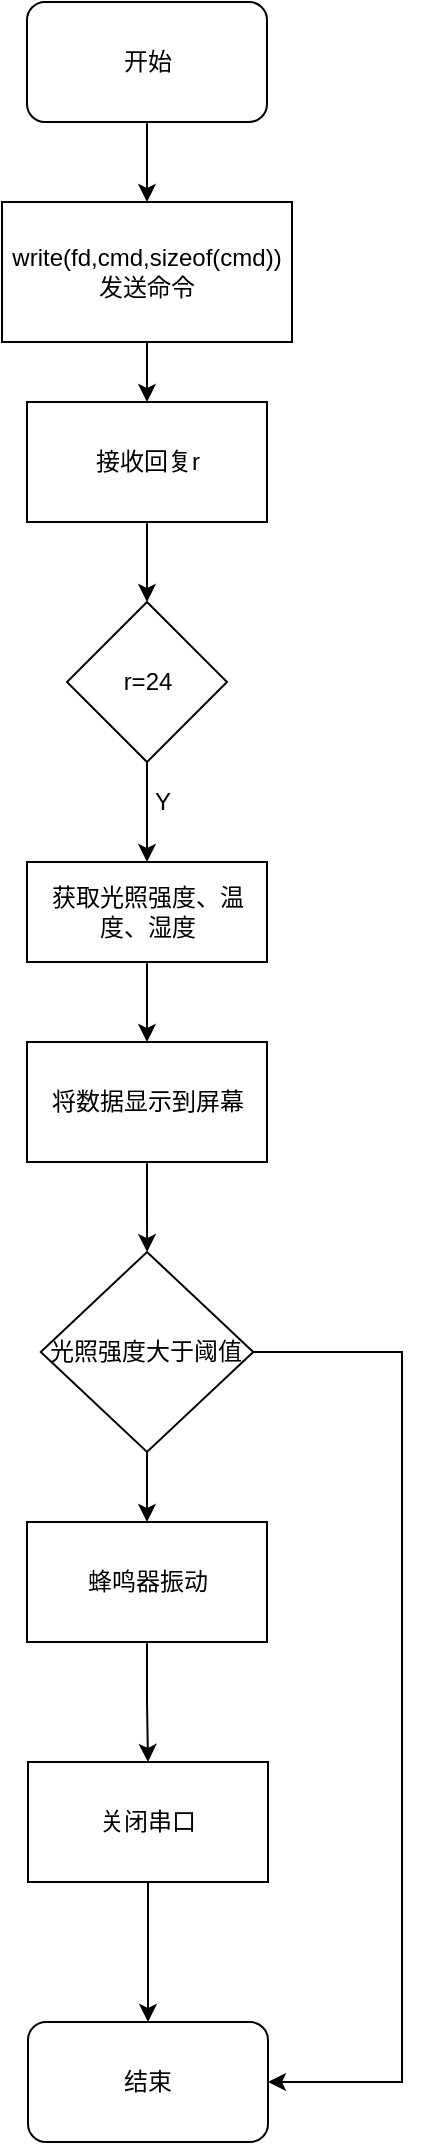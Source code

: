 <mxfile version="18.1.3" type="github">
  <diagram id="qUnpE-NOh7HRXsuXpmxV" name="第 2 页">
    <mxGraphModel dx="1483" dy="1870" grid="1" gridSize="10" guides="1" tooltips="1" connect="1" arrows="1" fold="1" page="1" pageScale="1" pageWidth="827" pageHeight="1169" math="0" shadow="0">
      <root>
        <mxCell id="0" />
        <mxCell id="1" parent="0" />
        <mxCell id="U0fIYRRx1y2WyBaewGnt-6" style="edgeStyle=orthogonalEdgeStyle;rounded=0;orthogonalLoop=1;jettySize=auto;html=1;exitX=0.5;exitY=1;exitDx=0;exitDy=0;entryX=0.5;entryY=0;entryDx=0;entryDy=0;" edge="1" parent="1" source="U0fIYRRx1y2WyBaewGnt-1" target="U0fIYRRx1y2WyBaewGnt-5">
          <mxGeometry relative="1" as="geometry" />
        </mxCell>
        <mxCell id="U0fIYRRx1y2WyBaewGnt-1" value="write(fd,cmd,sizeof(cmd))&lt;br&gt;发送命令" style="rounded=0;whiteSpace=wrap;html=1;" vertex="1" parent="1">
          <mxGeometry x="220" y="60" width="145" height="70" as="geometry" />
        </mxCell>
        <mxCell id="U0fIYRRx1y2WyBaewGnt-4" style="edgeStyle=orthogonalEdgeStyle;rounded=0;orthogonalLoop=1;jettySize=auto;html=1;exitX=0.5;exitY=1;exitDx=0;exitDy=0;" edge="1" parent="1" source="U0fIYRRx1y2WyBaewGnt-2" target="U0fIYRRx1y2WyBaewGnt-1">
          <mxGeometry relative="1" as="geometry" />
        </mxCell>
        <mxCell id="U0fIYRRx1y2WyBaewGnt-2" value="开始" style="rounded=1;whiteSpace=wrap;html=1;" vertex="1" parent="1">
          <mxGeometry x="232.5" y="-40" width="120" height="60" as="geometry" />
        </mxCell>
        <mxCell id="U0fIYRRx1y2WyBaewGnt-10" style="edgeStyle=orthogonalEdgeStyle;rounded=0;orthogonalLoop=1;jettySize=auto;html=1;exitX=0.5;exitY=1;exitDx=0;exitDy=0;" edge="1" parent="1" source="U0fIYRRx1y2WyBaewGnt-5" target="U0fIYRRx1y2WyBaewGnt-8">
          <mxGeometry relative="1" as="geometry" />
        </mxCell>
        <mxCell id="U0fIYRRx1y2WyBaewGnt-5" value="接收回复r" style="rounded=0;whiteSpace=wrap;html=1;" vertex="1" parent="1">
          <mxGeometry x="232.5" y="160" width="120" height="60" as="geometry" />
        </mxCell>
        <mxCell id="U0fIYRRx1y2WyBaewGnt-12" style="edgeStyle=orthogonalEdgeStyle;rounded=0;orthogonalLoop=1;jettySize=auto;html=1;exitX=0.5;exitY=1;exitDx=0;exitDy=0;entryX=0.5;entryY=0;entryDx=0;entryDy=0;" edge="1" parent="1" source="U0fIYRRx1y2WyBaewGnt-8" target="U0fIYRRx1y2WyBaewGnt-11">
          <mxGeometry relative="1" as="geometry" />
        </mxCell>
        <mxCell id="U0fIYRRx1y2WyBaewGnt-8" value="r=24" style="rhombus;whiteSpace=wrap;html=1;" vertex="1" parent="1">
          <mxGeometry x="252.5" y="260" width="80" height="80" as="geometry" />
        </mxCell>
        <mxCell id="U0fIYRRx1y2WyBaewGnt-15" style="edgeStyle=orthogonalEdgeStyle;rounded=0;orthogonalLoop=1;jettySize=auto;html=1;exitX=0.5;exitY=1;exitDx=0;exitDy=0;entryX=0.5;entryY=0;entryDx=0;entryDy=0;" edge="1" parent="1" source="U0fIYRRx1y2WyBaewGnt-11" target="U0fIYRRx1y2WyBaewGnt-14">
          <mxGeometry relative="1" as="geometry" />
        </mxCell>
        <mxCell id="U0fIYRRx1y2WyBaewGnt-11" value="获取光照强度、温度、湿度" style="rounded=0;whiteSpace=wrap;html=1;" vertex="1" parent="1">
          <mxGeometry x="232.5" y="390" width="120" height="50" as="geometry" />
        </mxCell>
        <mxCell id="U0fIYRRx1y2WyBaewGnt-13" value="Y" style="text;html=1;resizable=0;autosize=1;align=center;verticalAlign=middle;points=[];fillColor=none;strokeColor=none;rounded=0;" vertex="1" parent="1">
          <mxGeometry x="290" y="350" width="20" height="20" as="geometry" />
        </mxCell>
        <mxCell id="U0fIYRRx1y2WyBaewGnt-17" style="edgeStyle=orthogonalEdgeStyle;rounded=0;orthogonalLoop=1;jettySize=auto;html=1;exitX=0.5;exitY=1;exitDx=0;exitDy=0;" edge="1" parent="1" source="U0fIYRRx1y2WyBaewGnt-14" target="U0fIYRRx1y2WyBaewGnt-18">
          <mxGeometry relative="1" as="geometry">
            <mxPoint x="293" y="585" as="targetPoint" />
          </mxGeometry>
        </mxCell>
        <mxCell id="U0fIYRRx1y2WyBaewGnt-14" value="将数据显示到屏幕" style="rounded=0;whiteSpace=wrap;html=1;" vertex="1" parent="1">
          <mxGeometry x="232.5" y="480" width="120" height="60" as="geometry" />
        </mxCell>
        <mxCell id="U0fIYRRx1y2WyBaewGnt-22" style="edgeStyle=orthogonalEdgeStyle;rounded=0;orthogonalLoop=1;jettySize=auto;html=1;exitX=0.5;exitY=1;exitDx=0;exitDy=0;entryX=0.5;entryY=0;entryDx=0;entryDy=0;" edge="1" parent="1" source="U0fIYRRx1y2WyBaewGnt-18" target="U0fIYRRx1y2WyBaewGnt-21">
          <mxGeometry relative="1" as="geometry" />
        </mxCell>
        <mxCell id="U0fIYRRx1y2WyBaewGnt-25" style="edgeStyle=orthogonalEdgeStyle;rounded=0;orthogonalLoop=1;jettySize=auto;html=1;exitX=1;exitY=0.5;exitDx=0;exitDy=0;entryX=1;entryY=0.5;entryDx=0;entryDy=0;" edge="1" parent="1" source="U0fIYRRx1y2WyBaewGnt-18" target="U0fIYRRx1y2WyBaewGnt-27">
          <mxGeometry relative="1" as="geometry">
            <mxPoint x="510" y="720" as="targetPoint" />
            <Array as="points">
              <mxPoint x="420" y="635" />
              <mxPoint x="420" y="1000" />
            </Array>
          </mxGeometry>
        </mxCell>
        <mxCell id="U0fIYRRx1y2WyBaewGnt-18" value="&lt;span style=&quot;&quot;&gt;光照强度大于阈值&lt;/span&gt;" style="rhombus;whiteSpace=wrap;html=1;" vertex="1" parent="1">
          <mxGeometry x="239.38" y="585" width="106.25" height="100" as="geometry" />
        </mxCell>
        <mxCell id="U0fIYRRx1y2WyBaewGnt-28" style="edgeStyle=orthogonalEdgeStyle;rounded=0;orthogonalLoop=1;jettySize=auto;html=1;exitX=0.5;exitY=1;exitDx=0;exitDy=0;entryX=0.5;entryY=0;entryDx=0;entryDy=0;" edge="1" parent="1" source="U0fIYRRx1y2WyBaewGnt-21" target="U0fIYRRx1y2WyBaewGnt-26">
          <mxGeometry relative="1" as="geometry" />
        </mxCell>
        <mxCell id="U0fIYRRx1y2WyBaewGnt-21" value="蜂鸣器振动" style="rounded=0;whiteSpace=wrap;html=1;" vertex="1" parent="1">
          <mxGeometry x="232.5" y="720" width="120" height="60" as="geometry" />
        </mxCell>
        <mxCell id="U0fIYRRx1y2WyBaewGnt-29" style="edgeStyle=orthogonalEdgeStyle;rounded=0;orthogonalLoop=1;jettySize=auto;html=1;exitX=0.5;exitY=1;exitDx=0;exitDy=0;entryX=0.5;entryY=0;entryDx=0;entryDy=0;" edge="1" parent="1" source="U0fIYRRx1y2WyBaewGnt-26" target="U0fIYRRx1y2WyBaewGnt-27">
          <mxGeometry relative="1" as="geometry" />
        </mxCell>
        <mxCell id="U0fIYRRx1y2WyBaewGnt-26" value="关闭串口" style="rounded=0;whiteSpace=wrap;html=1;" vertex="1" parent="1">
          <mxGeometry x="233" y="840" width="120" height="60" as="geometry" />
        </mxCell>
        <mxCell id="U0fIYRRx1y2WyBaewGnt-27" value="结束" style="rounded=1;whiteSpace=wrap;html=1;" vertex="1" parent="1">
          <mxGeometry x="233" y="970" width="120" height="60" as="geometry" />
        </mxCell>
      </root>
    </mxGraphModel>
  </diagram>
</mxfile>
